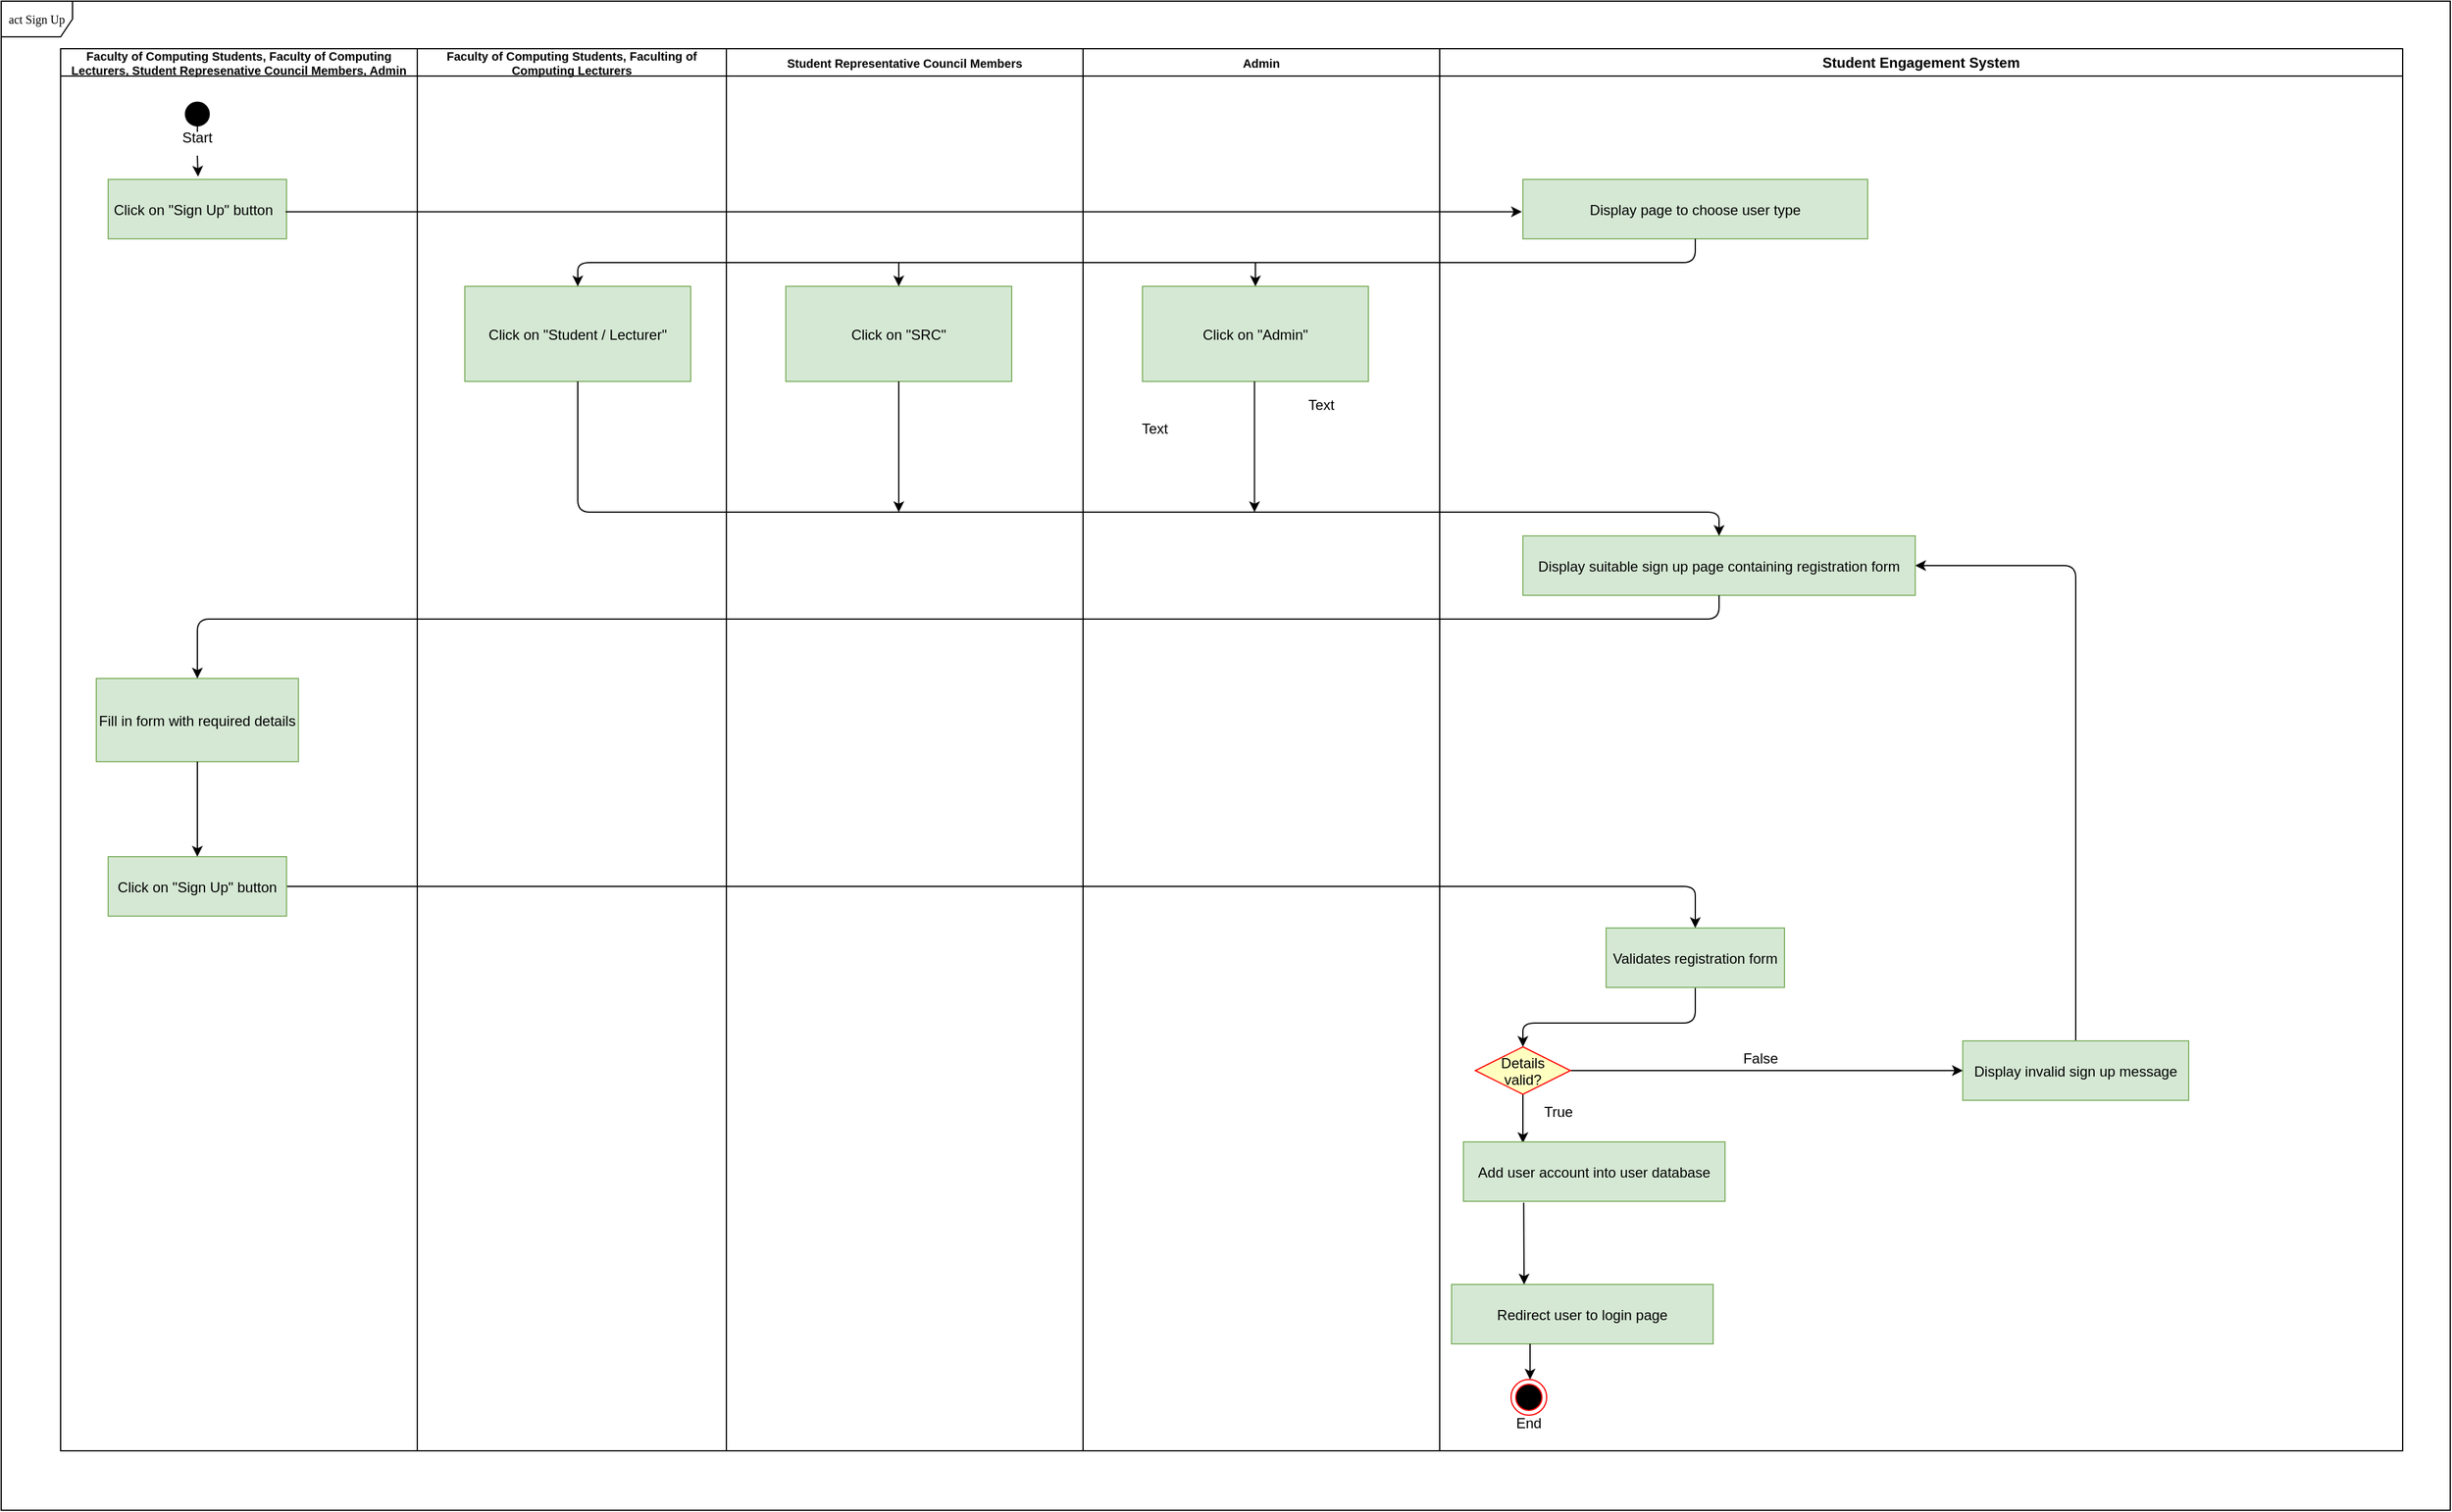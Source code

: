 <mxfile>
    <diagram id="iuOY989K3k9QXMu9V8o-" name="Page-1">
        <mxGraphModel dx="2357" dy="-1594" grid="1" gridSize="10" guides="1" tooltips="1" connect="1" arrows="1" fold="1" page="1" pageScale="1" pageWidth="850" pageHeight="1100" background="#FFFFFF" math="0" shadow="0">
            <root>
                <mxCell id="0"/>
                <mxCell id="1" parent="0"/>
                <mxCell id="nNB8VaZCAKxqaSRQsOHQ-126" value="Faculty of Computing Students, Faculty of Computing Lecturers, Student Represenative Council Members, Admin" style="swimlane;whiteSpace=wrap;fontSize=10;" parent="1" vertex="1">
                    <mxGeometry x="40" y="2370" width="300" height="1180" as="geometry"/>
                </mxCell>
                <mxCell id="nNB8VaZCAKxqaSRQsOHQ-168" style="edgeStyle=none;html=1;exitX=0.5;exitY=1;exitDx=0;exitDy=0;entryX=0.504;entryY=-0.048;entryDx=0;entryDy=0;entryPerimeter=0;startArrow=none;" parent="nNB8VaZCAKxqaSRQsOHQ-126" source="nNB8VaZCAKxqaSRQsOHQ-205" target="nNB8VaZCAKxqaSRQsOHQ-129" edge="1">
                    <mxGeometry relative="1" as="geometry"/>
                </mxCell>
                <mxCell id="nNB8VaZCAKxqaSRQsOHQ-127" value="" style="ellipse;shape=startState;fillColor=#000000;strokeColor=#FFFFFF;" parent="nNB8VaZCAKxqaSRQsOHQ-126" vertex="1">
                    <mxGeometry x="100" y="40" width="30" height="30" as="geometry"/>
                </mxCell>
                <mxCell id="nNB8VaZCAKxqaSRQsOHQ-129" value="Click on &quot;Sign Up&quot; button  " style="fillColor=#d5e8d4;strokeColor=#82b366;" parent="nNB8VaZCAKxqaSRQsOHQ-126" vertex="1">
                    <mxGeometry x="40" y="110" width="150" height="50" as="geometry"/>
                </mxCell>
                <mxCell id="nNB8VaZCAKxqaSRQsOHQ-130" value="Fill in form with required details" style="fillColor=#d5e8d4;strokeColor=#82b366;" parent="nNB8VaZCAKxqaSRQsOHQ-126" vertex="1">
                    <mxGeometry x="30" y="530" width="170" height="70" as="geometry"/>
                </mxCell>
                <mxCell id="nNB8VaZCAKxqaSRQsOHQ-206" value="" style="edgeStyle=none;html=1;exitX=0.5;exitY=1;exitDx=0;exitDy=0;entryX=0.504;entryY=-0.048;entryDx=0;entryDy=0;entryPerimeter=0;endArrow=none;" parent="nNB8VaZCAKxqaSRQsOHQ-126" source="nNB8VaZCAKxqaSRQsOHQ-127" target="nNB8VaZCAKxqaSRQsOHQ-205" edge="1">
                    <mxGeometry relative="1" as="geometry">
                        <mxPoint x="135" y="2440" as="sourcePoint"/>
                        <mxPoint x="135.6" y="2477.6" as="targetPoint"/>
                    </mxGeometry>
                </mxCell>
                <mxCell id="nNB8VaZCAKxqaSRQsOHQ-205" value="Start" style="text;strokeColor=none;align=center;fillColor=none;html=1;verticalAlign=middle;whiteSpace=wrap;rounded=0;" parent="nNB8VaZCAKxqaSRQsOHQ-126" vertex="1">
                    <mxGeometry x="85" y="60" width="60" height="30" as="geometry"/>
                </mxCell>
                <mxCell id="nNB8VaZCAKxqaSRQsOHQ-135" value="Student Engagement System" style="swimlane;whiteSpace=wrap;startSize=23;" parent="1" vertex="1">
                    <mxGeometry x="1200" y="2370" width="810" height="1180" as="geometry"/>
                </mxCell>
                <mxCell id="nNB8VaZCAKxqaSRQsOHQ-138" value="Display page to choose user type" style="fillColor=#d5e8d4;strokeColor=#82b366;" parent="nNB8VaZCAKxqaSRQsOHQ-135" vertex="1">
                    <mxGeometry x="70" y="110" width="290" height="50" as="geometry"/>
                </mxCell>
                <mxCell id="34" style="edgeStyle=none;html=1;exitX=0.5;exitY=1;exitDx=0;exitDy=0;entryX=0.5;entryY=0;entryDx=0;entryDy=0;" parent="nNB8VaZCAKxqaSRQsOHQ-135" source="nNB8VaZCAKxqaSRQsOHQ-139" target="nNB8VaZCAKxqaSRQsOHQ-143" edge="1">
                    <mxGeometry relative="1" as="geometry">
                        <Array as="points">
                            <mxPoint x="215" y="820"/>
                            <mxPoint x="70" y="820"/>
                        </Array>
                    </mxGeometry>
                </mxCell>
                <mxCell id="nNB8VaZCAKxqaSRQsOHQ-139" value="Validates registration form" style="fillColor=#d5e8d4;strokeColor=#82b366;" parent="nNB8VaZCAKxqaSRQsOHQ-135" vertex="1">
                    <mxGeometry x="140" y="740" width="150" height="50" as="geometry"/>
                </mxCell>
                <mxCell id="36" style="edgeStyle=none;html=1;exitX=0.5;exitY=0;exitDx=0;exitDy=0;entryX=1;entryY=0.5;entryDx=0;entryDy=0;" parent="nNB8VaZCAKxqaSRQsOHQ-135" source="nNB8VaZCAKxqaSRQsOHQ-149" target="2" edge="1">
                    <mxGeometry relative="1" as="geometry">
                        <Array as="points">
                            <mxPoint x="535" y="435"/>
                        </Array>
                    </mxGeometry>
                </mxCell>
                <mxCell id="nNB8VaZCAKxqaSRQsOHQ-149" value="Display invalid sign up message" style="fillColor=#d5e8d4;strokeColor=#82b366;" parent="nNB8VaZCAKxqaSRQsOHQ-135" vertex="1">
                    <mxGeometry x="440" y="835" width="190" height="50" as="geometry"/>
                </mxCell>
                <mxCell id="2" value="Display suitable sign up page containing registration form" style="fillColor=#d5e8d4;strokeColor=#82b366;" parent="nNB8VaZCAKxqaSRQsOHQ-135" vertex="1">
                    <mxGeometry x="70" y="410" width="330" height="50" as="geometry"/>
                </mxCell>
                <mxCell id="37" style="edgeStyle=none;html=1;exitX=0.5;exitY=1;exitDx=0;exitDy=0;" parent="nNB8VaZCAKxqaSRQsOHQ-135" source="nNB8VaZCAKxqaSRQsOHQ-143" edge="1">
                    <mxGeometry relative="1" as="geometry">
                        <mxPoint x="70" y="891" as="sourcePoint"/>
                        <mxPoint x="70" y="921" as="targetPoint"/>
                    </mxGeometry>
                </mxCell>
                <mxCell id="41" style="edgeStyle=none;html=1;exitX=1;exitY=0.5;exitDx=0;exitDy=0;entryX=0;entryY=0.5;entryDx=0;entryDy=0;" parent="nNB8VaZCAKxqaSRQsOHQ-135" source="nNB8VaZCAKxqaSRQsOHQ-143" target="nNB8VaZCAKxqaSRQsOHQ-149" edge="1">
                    <mxGeometry relative="1" as="geometry"/>
                </mxCell>
                <mxCell id="nNB8VaZCAKxqaSRQsOHQ-143" value="Details &#10;valid?" style="rhombus;fillColor=#ffffc0;strokeColor=#ff0000;" parent="nNB8VaZCAKxqaSRQsOHQ-135" vertex="1">
                    <mxGeometry x="30" y="840" width="80" height="40" as="geometry"/>
                </mxCell>
                <mxCell id="nNB8VaZCAKxqaSRQsOHQ-141" value="Add user account into user database" style="fillColor=#d5e8d4;strokeColor=#82b366;" parent="nNB8VaZCAKxqaSRQsOHQ-135" vertex="1">
                    <mxGeometry x="20" y="920" width="220" height="50" as="geometry"/>
                </mxCell>
                <mxCell id="nNB8VaZCAKxqaSRQsOHQ-203" value="False" style="text;strokeColor=none;align=center;fillColor=none;html=1;verticalAlign=middle;whiteSpace=wrap;rounded=0;" parent="nNB8VaZCAKxqaSRQsOHQ-135" vertex="1">
                    <mxGeometry x="240" y="835" width="60" height="30" as="geometry"/>
                </mxCell>
                <mxCell id="nNB8VaZCAKxqaSRQsOHQ-202" value="True" style="text;strokeColor=none;align=center;fillColor=none;html=1;verticalAlign=middle;whiteSpace=wrap;rounded=0;" parent="nNB8VaZCAKxqaSRQsOHQ-135" vertex="1">
                    <mxGeometry x="70" y="880" width="60" height="30" as="geometry"/>
                </mxCell>
                <mxCell id="nNB8VaZCAKxqaSRQsOHQ-169" style="edgeStyle=none;html=1;exitX=0.995;exitY=0.544;exitDx=0;exitDy=0;entryX=-0.003;entryY=0.544;entryDx=0;entryDy=0;entryPerimeter=0;exitPerimeter=0;" parent="1" source="nNB8VaZCAKxqaSRQsOHQ-129" target="nNB8VaZCAKxqaSRQsOHQ-138" edge="1">
                    <mxGeometry relative="1" as="geometry">
                        <mxPoint x="145" y="2450" as="sourcePoint"/>
                        <mxPoint x="145.6" y="2489.2" as="targetPoint"/>
                    </mxGeometry>
                </mxCell>
                <mxCell id="11" value="Faculty of Computing Students, Faculting of Computing Lecturers" style="swimlane;whiteSpace=wrap;fontSize=10;startSize=23;" parent="1" vertex="1">
                    <mxGeometry x="340" y="2370" width="260" height="1180" as="geometry"/>
                </mxCell>
                <mxCell id="13" value="Click on &quot;Student / Lecturer&quot;" style="fillColor=#d5e8d4;strokeColor=#82b366;" parent="11" vertex="1">
                    <mxGeometry x="40" y="200" width="190" height="80" as="geometry"/>
                </mxCell>
                <mxCell id="15" value="Text" style="text;html=1;align=center;verticalAlign=middle;resizable=0;points=[];autosize=1;strokeColor=none;fillColor=none;" parent="1" vertex="1">
                    <mxGeometry x="1075" y="2655" width="50" height="30" as="geometry"/>
                </mxCell>
                <mxCell id="16" value="Text" style="text;html=1;align=center;verticalAlign=middle;resizable=0;points=[];autosize=1;strokeColor=none;fillColor=none;" parent="1" vertex="1">
                    <mxGeometry x="935" y="2675" width="50" height="30" as="geometry"/>
                </mxCell>
                <mxCell id="3" value="Student Representative Council Members" style="swimlane;whiteSpace=wrap;fontSize=10;startSize=23;" parent="1" vertex="1">
                    <mxGeometry x="600" y="2370" width="300" height="1180" as="geometry"/>
                </mxCell>
                <mxCell id="14" value="Click on &quot;SRC&quot;" style="fillColor=#d5e8d4;strokeColor=#82b366;" parent="3" vertex="1">
                    <mxGeometry x="50" y="200" width="190" height="80" as="geometry"/>
                </mxCell>
                <mxCell id="17" value="Admin" style="swimlane;whiteSpace=wrap;fontSize=10;startSize=23;" parent="1" vertex="1">
                    <mxGeometry x="900" y="2370" width="300" height="1180" as="geometry"/>
                </mxCell>
                <mxCell id="18" value="Click on &quot;Admin&quot;" style="fillColor=#d5e8d4;strokeColor=#82b366;" parent="17" vertex="1">
                    <mxGeometry x="50" y="200" width="190" height="80" as="geometry"/>
                </mxCell>
                <mxCell id="30" value="" style="endArrow=classic;html=1;exitX=0.5;exitY=1;exitDx=0;exitDy=0;" parent="17" edge="1">
                    <mxGeometry width="50" height="50" relative="1" as="geometry">
                        <mxPoint x="144.23" y="280" as="sourcePoint"/>
                        <mxPoint x="144.23" y="390" as="targetPoint"/>
                    </mxGeometry>
                </mxCell>
                <mxCell id="21" style="edgeStyle=none;html=1;exitX=0.5;exitY=1;exitDx=0;exitDy=0;entryX=0.5;entryY=0;entryDx=0;entryDy=0;" parent="1" source="nNB8VaZCAKxqaSRQsOHQ-138" target="13" edge="1">
                    <mxGeometry relative="1" as="geometry">
                        <Array as="points">
                            <mxPoint x="1415" y="2550"/>
                            <mxPoint x="475" y="2550"/>
                        </Array>
                    </mxGeometry>
                </mxCell>
                <mxCell id="22" value="" style="endArrow=classic;html=1;entryX=0.5;entryY=0;entryDx=0;entryDy=0;" parent="1" target="14" edge="1">
                    <mxGeometry width="50" height="50" relative="1" as="geometry">
                        <mxPoint x="745" y="2550" as="sourcePoint"/>
                        <mxPoint x="850" y="2520" as="targetPoint"/>
                    </mxGeometry>
                </mxCell>
                <mxCell id="23" value="" style="endArrow=classic;html=1;entryX=0.5;entryY=0;entryDx=0;entryDy=0;" parent="1" target="18" edge="1">
                    <mxGeometry width="50" height="50" relative="1" as="geometry">
                        <mxPoint x="1045" y="2550" as="sourcePoint"/>
                        <mxPoint x="755" y="2580" as="targetPoint"/>
                    </mxGeometry>
                </mxCell>
                <mxCell id="nNB8VaZCAKxqaSRQsOHQ-164" value="Redirect user to login page" style="fillColor=#d5e8d4;strokeColor=#82b366;" parent="1" vertex="1">
                    <mxGeometry x="1210" y="3410" width="220" height="50" as="geometry"/>
                </mxCell>
                <mxCell id="nNB8VaZCAKxqaSRQsOHQ-166" value="" style="ellipse;html=1;shape=endState;fillColor=#000000;strokeColor=#ff0000;" parent="1" vertex="1">
                    <mxGeometry x="1260" y="3490" width="30" height="30" as="geometry"/>
                </mxCell>
                <mxCell id="nNB8VaZCAKxqaSRQsOHQ-204" value="End" style="text;strokeColor=none;align=center;fillColor=none;html=1;verticalAlign=middle;whiteSpace=wrap;rounded=0;" parent="1" vertex="1">
                    <mxGeometry x="1245" y="3520" width="60" height="14" as="geometry"/>
                </mxCell>
                <mxCell id="28" style="edgeStyle=none;html=1;exitX=0.5;exitY=1;exitDx=0;exitDy=0;entryX=0.5;entryY=0;entryDx=0;entryDy=0;" parent="1" source="13" target="2" edge="1">
                    <mxGeometry relative="1" as="geometry">
                        <Array as="points">
                            <mxPoint x="475" y="2760"/>
                            <mxPoint x="1435" y="2760"/>
                        </Array>
                    </mxGeometry>
                </mxCell>
                <mxCell id="29" value="" style="endArrow=classic;html=1;exitX=0.5;exitY=1;exitDx=0;exitDy=0;" parent="1" source="14" edge="1">
                    <mxGeometry width="50" height="50" relative="1" as="geometry">
                        <mxPoint x="1055" y="2560" as="sourcePoint"/>
                        <mxPoint x="745" y="2760" as="targetPoint"/>
                    </mxGeometry>
                </mxCell>
                <mxCell id="33" style="edgeStyle=none;html=1;exitX=1;exitY=0.5;exitDx=0;exitDy=0;entryX=0.5;entryY=0;entryDx=0;entryDy=0;" parent="1" source="nNB8VaZCAKxqaSRQsOHQ-132" target="nNB8VaZCAKxqaSRQsOHQ-139" edge="1">
                    <mxGeometry relative="1" as="geometry">
                        <Array as="points">
                            <mxPoint x="1415" y="3075"/>
                            <mxPoint x="1415" y="3090"/>
                        </Array>
                    </mxGeometry>
                </mxCell>
                <mxCell id="nNB8VaZCAKxqaSRQsOHQ-132" value="Click on &quot;Sign Up&quot; button" style="fillColor=#d5e8d4;strokeColor=#82b366;" parent="1" vertex="1">
                    <mxGeometry x="80" y="3050" width="150" height="50" as="geometry"/>
                </mxCell>
                <mxCell id="31" style="edgeStyle=none;html=1;exitX=0.5;exitY=1;exitDx=0;exitDy=0;entryX=0.5;entryY=0;entryDx=0;entryDy=0;" parent="1" source="2" target="nNB8VaZCAKxqaSRQsOHQ-130" edge="1">
                    <mxGeometry relative="1" as="geometry">
                        <Array as="points">
                            <mxPoint x="1435" y="2850"/>
                            <mxPoint x="155" y="2850"/>
                        </Array>
                    </mxGeometry>
                </mxCell>
                <mxCell id="32" style="edgeStyle=none;html=1;exitX=0.5;exitY=1;exitDx=0;exitDy=0;entryX=0.5;entryY=0;entryDx=0;entryDy=0;" parent="1" source="nNB8VaZCAKxqaSRQsOHQ-130" target="nNB8VaZCAKxqaSRQsOHQ-132" edge="1">
                    <mxGeometry relative="1" as="geometry"/>
                </mxCell>
                <mxCell id="38" style="edgeStyle=none;html=1;exitX=0.203;exitY=1.023;exitDx=0;exitDy=0;entryX=0.25;entryY=0;entryDx=0;entryDy=0;exitPerimeter=0;" parent="1" edge="1">
                    <mxGeometry relative="1" as="geometry">
                        <mxPoint x="1270.66" y="3341.15" as="sourcePoint"/>
                        <mxPoint x="1271" y="3410" as="targetPoint"/>
                    </mxGeometry>
                </mxCell>
                <mxCell id="39" style="edgeStyle=none;html=1;entryX=0.5;entryY=0;entryDx=0;entryDy=0;" parent="1" edge="1">
                    <mxGeometry relative="1" as="geometry">
                        <mxPoint x="1276" y="3460" as="sourcePoint"/>
                        <mxPoint x="1276" y="3490" as="targetPoint"/>
                    </mxGeometry>
                </mxCell>
                <mxCell id="42" value="act Sign Up" style="shape=umlFrame;whiteSpace=wrap;html=1;rounded=0;shadow=0;comic=0;labelBackgroundColor=none;strokeWidth=1;fontFamily=Verdana;fontSize=10;align=center;" vertex="1" parent="1">
                    <mxGeometry x="-10" y="2330" width="2060" height="1270" as="geometry"/>
                </mxCell>
            </root>
        </mxGraphModel>
    </diagram>
</mxfile>